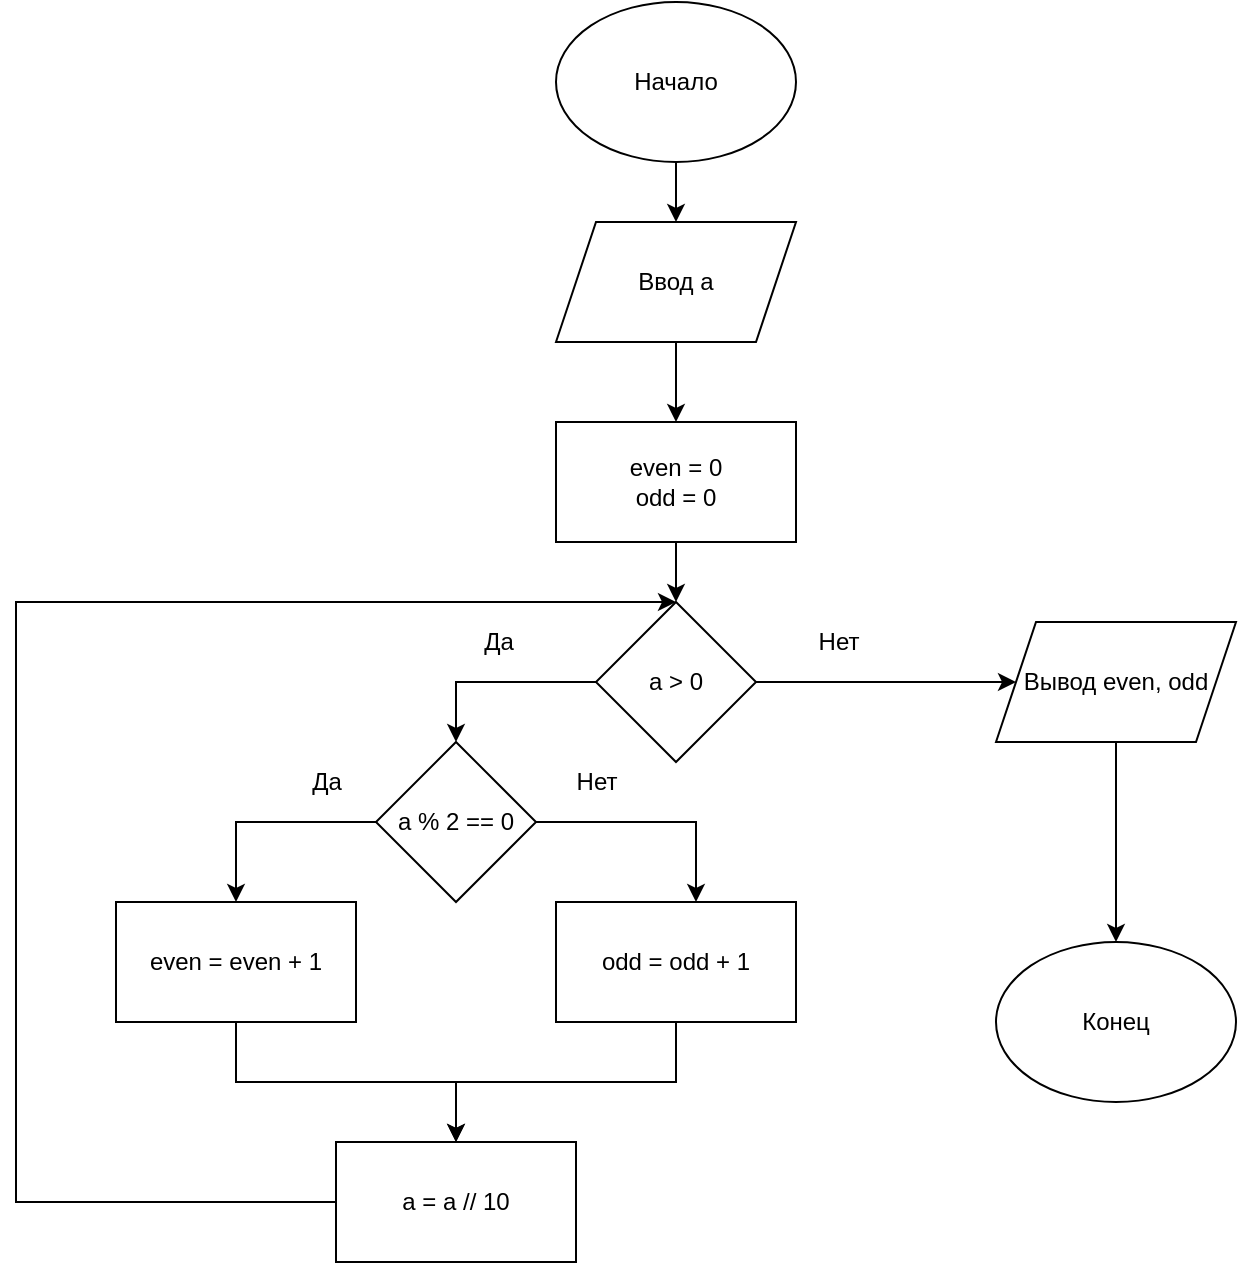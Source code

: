<mxfile version="16.6.6" type="device"><diagram id="kUIxHu2Yi90kVmOOQknh" name="Page-1"><mxGraphModel dx="1278" dy="551" grid="1" gridSize="10" guides="1" tooltips="1" connect="1" arrows="1" fold="1" page="1" pageScale="1" pageWidth="827" pageHeight="1169" math="0" shadow="0"><root><mxCell id="0"/><mxCell id="1" parent="0"/><mxCell id="4Tq3287DzshrKbgkd4MZ-24" style="edgeStyle=orthogonalEdgeStyle;rounded=0;orthogonalLoop=1;jettySize=auto;html=1;entryX=0.5;entryY=0;entryDx=0;entryDy=0;" edge="1" parent="1" source="4Tq3287DzshrKbgkd4MZ-1" target="4Tq3287DzshrKbgkd4MZ-23"><mxGeometry relative="1" as="geometry"/></mxCell><mxCell id="4Tq3287DzshrKbgkd4MZ-1" value="Начало" style="ellipse;whiteSpace=wrap;html=1;" vertex="1" parent="1"><mxGeometry x="379" y="10" width="120" height="80" as="geometry"/></mxCell><mxCell id="4Tq3287DzshrKbgkd4MZ-5" value="" style="edgeStyle=orthogonalEdgeStyle;rounded=0;orthogonalLoop=1;jettySize=auto;html=1;" edge="1" parent="1" source="4Tq3287DzshrKbgkd4MZ-2" target="4Tq3287DzshrKbgkd4MZ-4"><mxGeometry relative="1" as="geometry"/></mxCell><mxCell id="4Tq3287DzshrKbgkd4MZ-2" value="&lt;div&gt;even = 0&lt;/div&gt;&lt;div&gt;odd = 0&lt;/div&gt;" style="whiteSpace=wrap;html=1;" vertex="1" parent="1"><mxGeometry x="379" y="220" width="120" height="60" as="geometry"/></mxCell><mxCell id="4Tq3287DzshrKbgkd4MZ-7" value="" style="edgeStyle=orthogonalEdgeStyle;rounded=0;orthogonalLoop=1;jettySize=auto;html=1;" edge="1" parent="1" source="4Tq3287DzshrKbgkd4MZ-4" target="4Tq3287DzshrKbgkd4MZ-6"><mxGeometry relative="1" as="geometry"><Array as="points"><mxPoint x="329" y="350"/></Array></mxGeometry></mxCell><mxCell id="4Tq3287DzshrKbgkd4MZ-20" value="" style="edgeStyle=orthogonalEdgeStyle;rounded=0;orthogonalLoop=1;jettySize=auto;html=1;" edge="1" parent="1" source="4Tq3287DzshrKbgkd4MZ-4" target="4Tq3287DzshrKbgkd4MZ-19"><mxGeometry relative="1" as="geometry"/></mxCell><mxCell id="4Tq3287DzshrKbgkd4MZ-4" value="a &amp;gt; 0" style="rhombus;whiteSpace=wrap;html=1;" vertex="1" parent="1"><mxGeometry x="399" y="310" width="80" height="80" as="geometry"/></mxCell><mxCell id="4Tq3287DzshrKbgkd4MZ-9" value="" style="edgeStyle=orthogonalEdgeStyle;rounded=0;orthogonalLoop=1;jettySize=auto;html=1;entryX=0.5;entryY=0;entryDx=0;entryDy=0;" edge="1" parent="1" source="4Tq3287DzshrKbgkd4MZ-6" target="4Tq3287DzshrKbgkd4MZ-8"><mxGeometry relative="1" as="geometry"/></mxCell><mxCell id="4Tq3287DzshrKbgkd4MZ-11" value="" style="edgeStyle=orthogonalEdgeStyle;rounded=0;orthogonalLoop=1;jettySize=auto;html=1;" edge="1" parent="1" source="4Tq3287DzshrKbgkd4MZ-6" target="4Tq3287DzshrKbgkd4MZ-10"><mxGeometry relative="1" as="geometry"><Array as="points"><mxPoint x="449" y="420"/></Array></mxGeometry></mxCell><mxCell id="4Tq3287DzshrKbgkd4MZ-6" value="a % 2 == 0" style="rhombus;whiteSpace=wrap;html=1;" vertex="1" parent="1"><mxGeometry x="289" y="380" width="80" height="80" as="geometry"/></mxCell><mxCell id="4Tq3287DzshrKbgkd4MZ-15" value="" style="edgeStyle=orthogonalEdgeStyle;rounded=0;orthogonalLoop=1;jettySize=auto;html=1;" edge="1" parent="1" source="4Tq3287DzshrKbgkd4MZ-8" target="4Tq3287DzshrKbgkd4MZ-14"><mxGeometry relative="1" as="geometry"/></mxCell><mxCell id="4Tq3287DzshrKbgkd4MZ-8" value="even = even + 1" style="whiteSpace=wrap;html=1;" vertex="1" parent="1"><mxGeometry x="159" y="460" width="120" height="60" as="geometry"/></mxCell><mxCell id="4Tq3287DzshrKbgkd4MZ-16" style="edgeStyle=orthogonalEdgeStyle;rounded=0;orthogonalLoop=1;jettySize=auto;html=1;entryX=0.5;entryY=0;entryDx=0;entryDy=0;" edge="1" parent="1" source="4Tq3287DzshrKbgkd4MZ-10" target="4Tq3287DzshrKbgkd4MZ-14"><mxGeometry relative="1" as="geometry"/></mxCell><mxCell id="4Tq3287DzshrKbgkd4MZ-10" value="odd = odd + 1" style="whiteSpace=wrap;html=1;" vertex="1" parent="1"><mxGeometry x="379" y="460" width="120" height="60" as="geometry"/></mxCell><mxCell id="4Tq3287DzshrKbgkd4MZ-12" value="Да" style="text;html=1;align=center;verticalAlign=middle;resizable=0;points=[];autosize=1;strokeColor=none;fillColor=none;" vertex="1" parent="1"><mxGeometry x="249" y="390" width="30" height="20" as="geometry"/></mxCell><mxCell id="4Tq3287DzshrKbgkd4MZ-13" value="Нет" style="text;html=1;align=center;verticalAlign=middle;resizable=0;points=[];autosize=1;strokeColor=none;fillColor=none;" vertex="1" parent="1"><mxGeometry x="379" y="390" width="40" height="20" as="geometry"/></mxCell><mxCell id="4Tq3287DzshrKbgkd4MZ-18" style="edgeStyle=orthogonalEdgeStyle;rounded=0;orthogonalLoop=1;jettySize=auto;html=1;entryX=0.5;entryY=0;entryDx=0;entryDy=0;" edge="1" parent="1" source="4Tq3287DzshrKbgkd4MZ-14" target="4Tq3287DzshrKbgkd4MZ-4"><mxGeometry relative="1" as="geometry"><Array as="points"><mxPoint x="109" y="610"/><mxPoint x="109" y="310"/></Array></mxGeometry></mxCell><mxCell id="4Tq3287DzshrKbgkd4MZ-14" value="a = a // 10" style="whiteSpace=wrap;html=1;" vertex="1" parent="1"><mxGeometry x="269" y="580" width="120" height="60" as="geometry"/></mxCell><mxCell id="4Tq3287DzshrKbgkd4MZ-26" style="edgeStyle=orthogonalEdgeStyle;rounded=0;orthogonalLoop=1;jettySize=auto;html=1;" edge="1" parent="1" source="4Tq3287DzshrKbgkd4MZ-19"><mxGeometry relative="1" as="geometry"><mxPoint x="659" y="480" as="targetPoint"/></mxGeometry></mxCell><mxCell id="4Tq3287DzshrKbgkd4MZ-19" value="Вывод even, odd" style="shape=parallelogram;perimeter=parallelogramPerimeter;whiteSpace=wrap;html=1;fixedSize=1;" vertex="1" parent="1"><mxGeometry x="599" y="320" width="120" height="60" as="geometry"/></mxCell><mxCell id="4Tq3287DzshrKbgkd4MZ-25" style="edgeStyle=orthogonalEdgeStyle;rounded=0;orthogonalLoop=1;jettySize=auto;html=1;entryX=0.5;entryY=0;entryDx=0;entryDy=0;" edge="1" parent="1" source="4Tq3287DzshrKbgkd4MZ-23" target="4Tq3287DzshrKbgkd4MZ-2"><mxGeometry relative="1" as="geometry"/></mxCell><mxCell id="4Tq3287DzshrKbgkd4MZ-23" value="Ввод а" style="shape=parallelogram;perimeter=parallelogramPerimeter;whiteSpace=wrap;html=1;fixedSize=1;" vertex="1" parent="1"><mxGeometry x="379" y="120" width="120" height="60" as="geometry"/></mxCell><mxCell id="4Tq3287DzshrKbgkd4MZ-27" value="Конец" style="ellipse;whiteSpace=wrap;html=1;" vertex="1" parent="1"><mxGeometry x="599" y="480" width="120" height="80" as="geometry"/></mxCell><mxCell id="4Tq3287DzshrKbgkd4MZ-28" value="Да" style="text;html=1;align=center;verticalAlign=middle;resizable=0;points=[];autosize=1;strokeColor=none;fillColor=none;" vertex="1" parent="1"><mxGeometry x="335" y="320" width="30" height="20" as="geometry"/></mxCell><mxCell id="4Tq3287DzshrKbgkd4MZ-29" value="Нет" style="text;html=1;align=center;verticalAlign=middle;resizable=0;points=[];autosize=1;strokeColor=none;fillColor=none;" vertex="1" parent="1"><mxGeometry x="500" y="320" width="40" height="20" as="geometry"/></mxCell></root></mxGraphModel></diagram></mxfile>